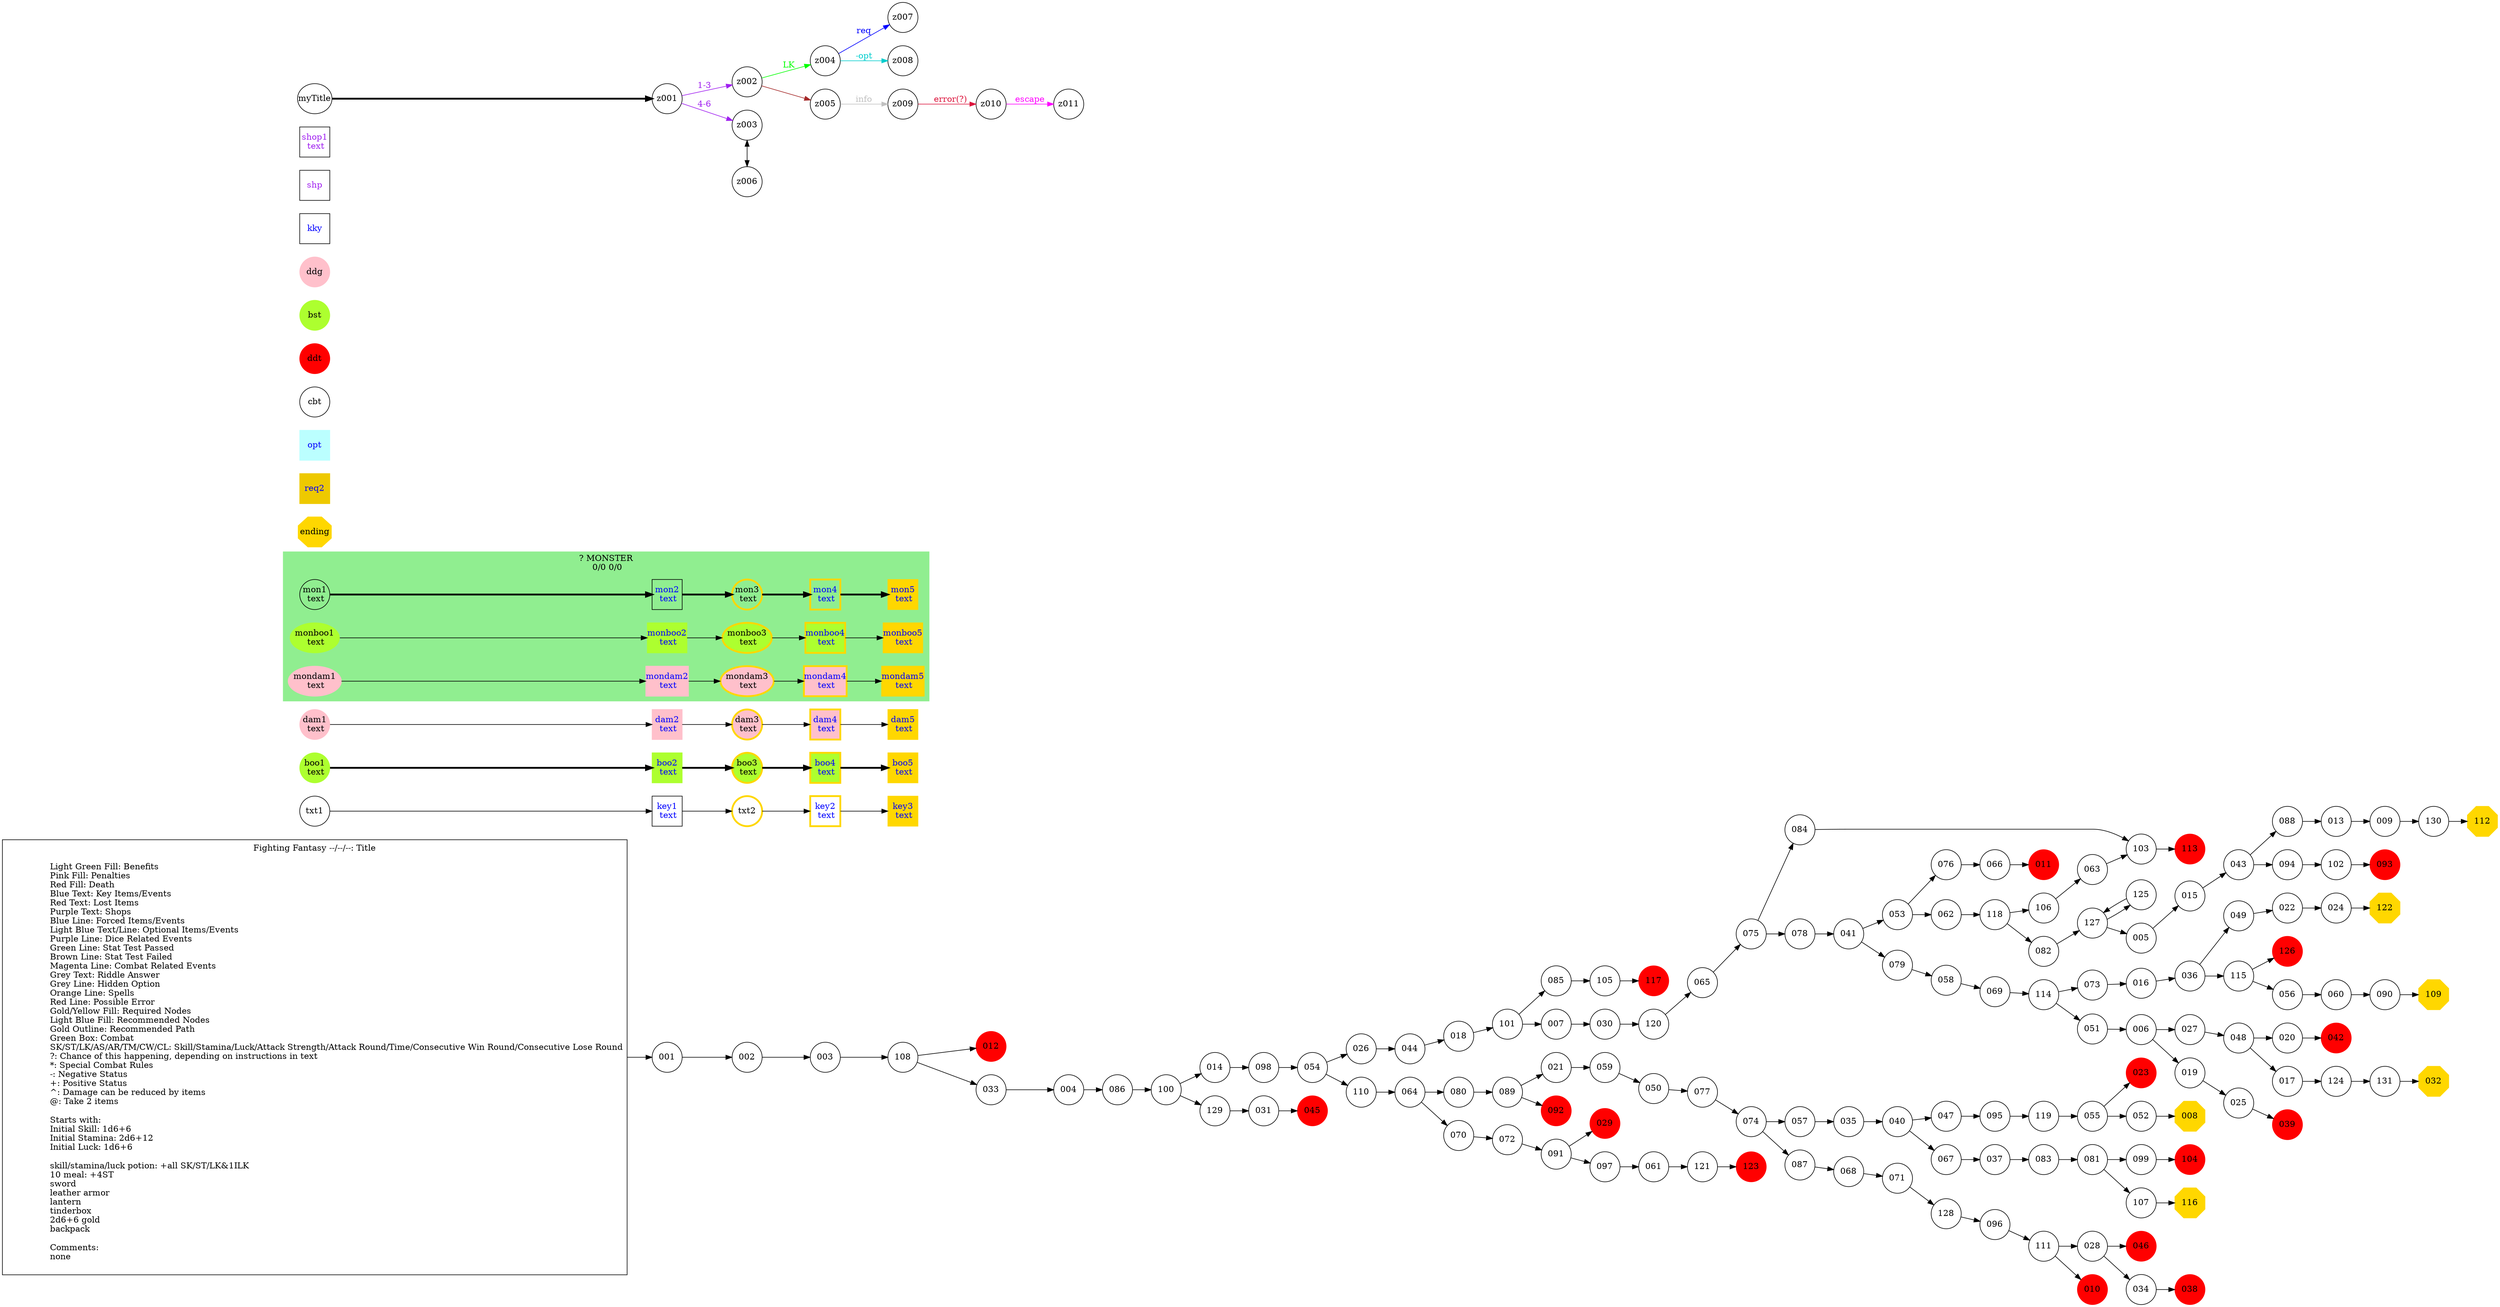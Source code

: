 digraph {
	// graph defaults
	rankdir=LR
	mclimit=50
	nodesep=.3 // changes horizontal separation of nodes
	ranksep=.4 // changes vertical separation of nodes
	node [height=.7
		width=.7
		shape=ellipse
		margin=0]
	edge[weight=5]

	// a box for a graph label
	// note that you can override the defaults set above
	title [label = "Fighting Fantasy --/--/--: Title\n\n \
		Light Green Fill: Benefits\l \
		Pink Fill: Penalties\l \
		Red Fill: Death\l \
		Blue Text: Key Items/Events\l \
		Red Text: Lost Items\l \
		Purple Text: Shops\l \
		Blue Line: Forced Items/Events\l \
		Light Blue Text/Line: Optional Items/Events\l \
		Purple Line: Dice Related Events\l \
		Green Line: Stat Test Passed\l \
		Brown Line: Stat Test Failed\l \
		Magenta Line: Combat Related Events\l \
		Grey Text: Riddle Answer\l \
		Grey Line: Hidden Option\l \
		Orange Line: Spells\l \
		Red Line: Possible Error\l \
		Gold/Yellow Fill: Required Nodes\l \
		Light Blue Fill: Recommended Nodes\l \
		Gold Outline: Recommended Path\l \
		Green Box: Combat\l \
		SK/ST/LK/AS/AR/TM/CW/CL: Skill/Stamina/Luck/Attack Strength/Attack Round/Time/Consecutive Win Round/Consecutive Lose Round\l \
		?: Chance of this happening, depending on instructions in text\l \
		*: Special Combat Rules\l \
		-: Negative Status\l \
		+: Positive Status\l \
		^: Damage can be reduced by items\l \
		@: Take 2 items\l\l \
		Starts with:\l \
		Initial Skill: 1d6+6\l \
		Initial Stamina: 2d6+12\l \
		Initial Luck: 1d6+6\l\l \
		skill/stamina/luck potion: +all SK/ST/LK&1ILK\l \
		10 meal: +4ST\l \
		sword\l \
		leather armor\l \
		lantern\l \
		tinderbox\l \
		2d6+6 gold\l \
		backpack\l\l \
		Comments:\l \
		none\l \
		"
		shape = "box"
		margin = 0.1]

	subgraph Required {
		node [style = "filled" color = "gold" fillcolor = "gold" fontcolor = "blue" shape = "rect"]
		key3
		boo5
		dam5
		monboo5
		mondam5
		mon5
		008 [fontcolor = "black" shape = "octagon"]
		032 [fontcolor = "black" shape = "octagon"]
		109 [fontcolor = "black" shape = "octagon"]
		112 [fontcolor = "black" shape = "octagon"]
		116 [fontcolor = "black" shape = "octagon"]
		122 [fontcolor = "black" shape = "octagon"]
		ending [fontcolor = "black" shape = "octagon"]
	}

	subgraph Required2 {
		node [style = "filled" color = "gold2" fillcolor = "gold2" fontcolor = "blue" shape = "rect"]
		req2
	}

	subgraph Recommended {
		node [penwidth = 3 color = "gold"]
		txt2
		key2 [shape = "rect" fontcolor = "blue"]
		boo3 [style = "filled" fillcolor = "greenyellow"]
		boo4 [style = "filled" fillcolor = "greenyellow"]
		dam3 [style = "filled" fillcolor = "pink"]
		dam4 [style = "filled" fillcolor = "pink"]
		monboo3 [style = "filled" fillcolor = "greenyellow"]
		monboo4 [style = "filled" fillcolor = "greenyellow"]
		mondam3 [style = "filled" fillcolor = "pink"]
		mondam4 [style = "filled" fillcolor = "pink"]
		mon3
		mon4
	}
	
	subgraph Optional {
		node [style = "filled" color = "paleturquoise1" fillcolor = "paleturquoise1" fontcolor = "blue" shape = "rect"]
		opt
	}

	subgraph Combat {
		style = "filled" color = "palegreen2"
		subgraph cluster_MONSTER {
			label = "? MONSTER\n 0/0 0/0"
			mon1 [label = "\N\n text"]
			mon2 [shape = "rect" fontcolor = "blue" label = "\N\n text"]
			mon3 [label = "\N\n text"]
			mon4 [shape = "rect" fontcolor = "blue" label = "\N\n text"]
			mon5 [shape = "rect" fontcolor = "blue" label = "\N\n text"]
			monboo1 [style = "filled" color = "greenyellow" label = "\N\n text"]
			monboo2 [shape = "rect" style = "filled" color = "greenyellow" fontcolor = "blue" label = "\N\n text"]
			monboo3 [label = "\N\n text"]
			monboo4 [shape = "rect" fontcolor = "blue" label = "\N\n text"]
			monboo5 [shape = "rect" fontcolor = "blue" label = "\N\n text"]
			mondam1 [style = "filled" color = "pink" label = "\N\n text"]
			mondam2 [shape = "rect" style = "filled" color = "pink" fontcolor = "blue" label = "\N\n text"]
			mondam3 [label = "\N\n text"]
			mondam4 [shape = "rect" fontcolor = "blue" label = "\N\n text"]
			mondam5 [shape = "rect" fontcolor = "blue" label = "\N\n text"]
		}
		cbt
	}

	subgraph Death {
		node [style = "filled" color = "red"]
		ddt
		010
		011
		012
		023
		029
		038
		039
		042
		045
		046
		092
		093
		104
		113
		117
		123
		126
	}

	subgraph Boost {
		node [style = "filled" color = "greenyellow"]
		bst
		boo1 [label = "\N\n text"]
		boo2 [shape = "rect" fontcolor = "blue" label = "\N\n text"]
		boo3 [label = "\N\n text"]
		boo4 [shape = "rect" fontcolor = "blue" label = "\N\n text"]
		boo5 [shape = "rect" fontcolor = "blue" label = "\N\n text"]
	}

	subgraph Damage {
		node [style = "filled" color = "pink"]
		ddg
		dam1 [label = "\N\n text"]
		dam2 [shape = "rect" fontcolor = "blue" label = "\N\n text"]
		dam3 [label = "\N\n text"]
		dam4 [shape = "rect" fontcolor = "blue" label = "\N\n text"]
		dam5 [shape = "rect" fontcolor = "blue" label = "\N\n text"]
	}

	subgraph Key_Item {
		node [fontcolor = "blue" shape = "rect"]
		kky
		key1 [label = "\N\n text"]
		key2 [label = "\N\n text"]
		key3 [label = "\N\n text"]
	}
	
	subgraph Shop {
		node [fontcolor = "purple" shape = "rect"]
		shp
		shop1 [label = "\N\n text"]
	}

	mon1 -> mon2 -> mon3 -> mon4 -> mon5 [penwidth = 3]
	boo1 -> boo2 -> boo3 -> boo4 -> boo5 [penwidth = 3]
	dam1 -> dam2 -> dam3 -> dam4 -> dam5
	txt1 -> key1 -> txt2 -> key2 -> key3
	monboo1 -> monboo2 -> monboo3 -> monboo4 -> monboo5
	mondam1 -> mondam2 -> mondam3 -> mondam4 -> mondam5

	myTitle -> z001 [penwidth = 3]
	z001 -> z002 [color = "purple" fontcolor = "purple" label = "1-3"]
	z001 -> z003 [color = "purple" fontcolor = "purple" label = "4-6"]
	z002 -> z004 [color = "green" fontcolor = "green" label = "LK"]
	z002 -> z005 [color = "brown"]
	z003 -> z006 [dir = "both"]
	z004 -> z007 [color = "blue" fontcolor = "blue" label = "req"]
	z004 -> z008 [color = "cyan3" fontcolor = "cyan3" label = "-opt"]
	z005 -> z009 [color = "grey" fontcolor = "grey" label = "info"]
	z009 -> z010 [color = "crimson" fontcolor = "crimson" label = "error(?)"]
	z010 -> z011 [color = "magenta" fontcolor = "magenta" label = "escape"]
	{
		rank = same
		z003
		z006
	}

	title -> 001
	001 -> 002
	002 -> 003
	003 -> 108
	004 -> 086
	005 -> 015
	006 -> 019
	006 -> 027
	007 -> 030
	009 -> 130
	013 -> 009
	014 -> 098
	015 -> 043
	016 -> 036
	017 -> 124
	018 -> 101
	019 -> 025
	020 -> 042
	021 -> 059
	022 -> 024
	024 -> 122
	025 -> 039
	026 -> 044
	027 -> 048
	028 -> 034
	028 -> 046
	030 -> 120
	031 -> 045
	033 -> 004
	034 -> 038
	035 -> 040
	036 -> 049
	036 -> 115
	037 -> 083
	040 -> 067
	040 -> 047
	041 -> 079
	041 -> 053
	043 -> 088
	043 -> 094
	044 -> 018
	047 -> 095
	048 -> 020
	048 -> 017
	049 -> 022
	050 -> 077
	051 -> 006
	052 -> 008
	053 -> 062
	053 -> 076
	054 -> 110
	054 -> 026
	055 -> 023
	055 -> 052
	056 -> 060
	057 -> 035
	058 -> 069
	059 -> 050
	060 -> 090
	061 -> 121
	062 -> 118
	063 -> 103
	064 -> 070
	064 -> 080
	065 -> 075
	066 -> 011
	067 -> 037
	068 -> 071
	069 -> 114
	070 -> 072
	071 -> 128
	072 -> 091
	073 -> 016
	074 -> 057
	074 -> 087
	075 -> 084
	075 -> 078
	076 -> 066
	077 -> 074
	078 -> 041
	079 -> 058
	080 -> 089
	081 -> 099
	081 -> 107
	082 -> 127
	083 -> 081
	084 -> 103
	085 -> 105
	086 -> 100
	087 -> 068
	088 -> 013
	089 -> 021
	089 -> 092
	090 -> 109
	091 -> 097
	091 -> 029
	094 -> 102
	095 -> 119
	096 -> 111
	097 -> 061
	098 -> 054
	099 -> 104
	100 -> 014
	100 -> 129
	101 -> 085
	101 -> 007
	102 -> 093
	103 -> 113
	105 -> 117
	106 -> 063
	107 -> 116
	108 -> 012
	108 -> 033
	110 -> 064
	111 -> 010
	111 -> 028
	114 -> 073
	114 -> 051
	115 -> 126
	115 -> 056
	118 -> 106
	118 -> 082
	119 -> 055
	120 -> 065
	121 -> 123
	124 -> 131
	125 -> 127
	127 -> 125
	127 -> 005
	128 -> 096
	129 -> 031
	130 -> 112
	131 -> 032
}
